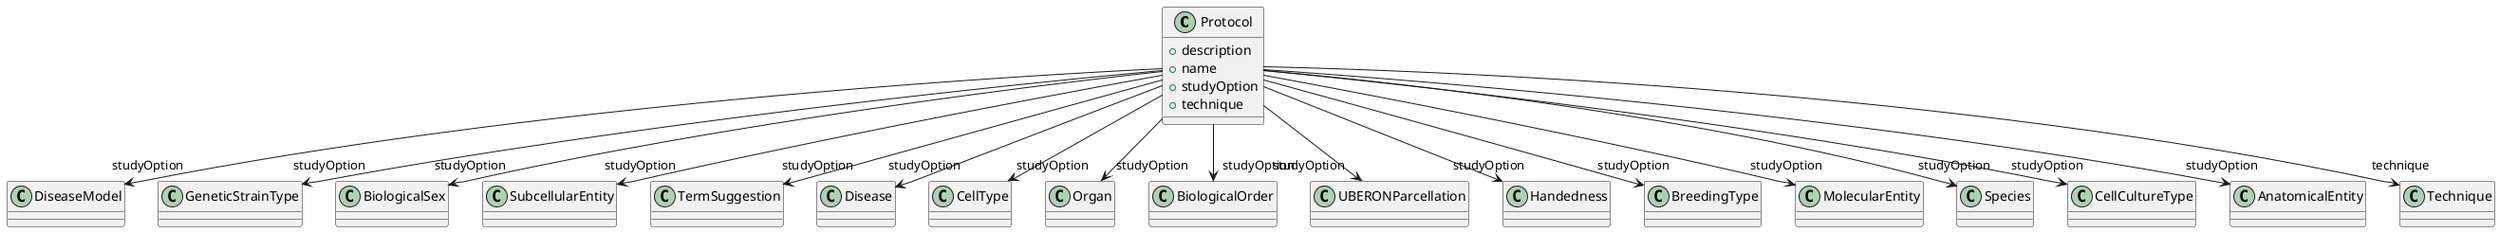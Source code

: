@startuml
class Protocol {
+description
+name
+studyOption
+technique

}
Protocol -d-> "studyOption" DiseaseModel
Protocol -d-> "studyOption" GeneticStrainType
Protocol -d-> "studyOption" BiologicalSex
Protocol -d-> "studyOption" SubcellularEntity
Protocol -d-> "studyOption" TermSuggestion
Protocol -d-> "studyOption" Disease
Protocol -d-> "studyOption" CellType
Protocol -d-> "studyOption" Organ
Protocol -d-> "studyOption" BiologicalOrder
Protocol -d-> "studyOption" UBERONParcellation
Protocol -d-> "studyOption" Handedness
Protocol -d-> "studyOption" BreedingType
Protocol -d-> "studyOption" MolecularEntity
Protocol -d-> "studyOption" Species
Protocol -d-> "studyOption" CellCultureType
Protocol -d-> "studyOption" AnatomicalEntity
Protocol -d-> "technique" Technique

@enduml
